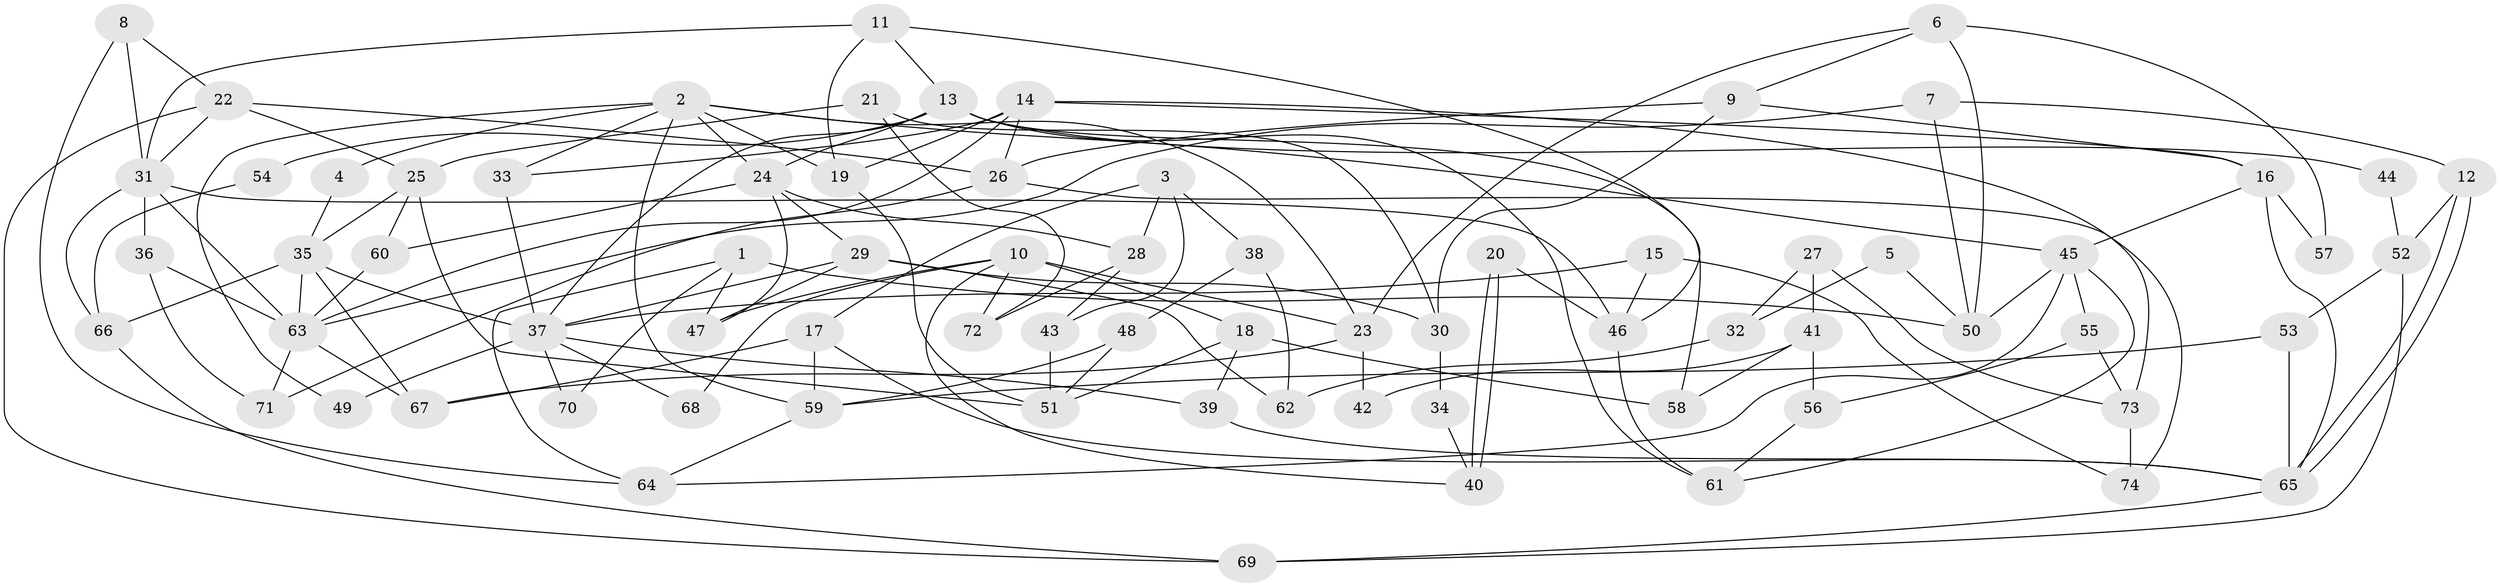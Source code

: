 // coarse degree distribution, {8: 0.03225806451612903, 15: 0.03225806451612903, 6: 0.16129032258064516, 2: 0.12903225806451613, 5: 0.06451612903225806, 10: 0.03225806451612903, 7: 0.0967741935483871, 3: 0.2903225806451613, 9: 0.03225806451612903, 4: 0.12903225806451613}
// Generated by graph-tools (version 1.1) at 2025/51/03/04/25 22:51:14]
// undirected, 74 vertices, 148 edges
graph export_dot {
  node [color=gray90,style=filled];
  1;
  2;
  3;
  4;
  5;
  6;
  7;
  8;
  9;
  10;
  11;
  12;
  13;
  14;
  15;
  16;
  17;
  18;
  19;
  20;
  21;
  22;
  23;
  24;
  25;
  26;
  27;
  28;
  29;
  30;
  31;
  32;
  33;
  34;
  35;
  36;
  37;
  38;
  39;
  40;
  41;
  42;
  43;
  44;
  45;
  46;
  47;
  48;
  49;
  50;
  51;
  52;
  53;
  54;
  55;
  56;
  57;
  58;
  59;
  60;
  61;
  62;
  63;
  64;
  65;
  66;
  67;
  68;
  69;
  70;
  71;
  72;
  73;
  74;
  1 -- 50;
  1 -- 64;
  1 -- 47;
  1 -- 70;
  2 -- 59;
  2 -- 45;
  2 -- 4;
  2 -- 19;
  2 -- 23;
  2 -- 24;
  2 -- 33;
  2 -- 49;
  3 -- 17;
  3 -- 28;
  3 -- 38;
  3 -- 43;
  4 -- 35;
  5 -- 50;
  5 -- 32;
  6 -- 23;
  6 -- 9;
  6 -- 50;
  6 -- 57;
  7 -- 50;
  7 -- 63;
  7 -- 12;
  8 -- 31;
  8 -- 22;
  8 -- 64;
  9 -- 30;
  9 -- 26;
  9 -- 16;
  10 -- 47;
  10 -- 18;
  10 -- 23;
  10 -- 40;
  10 -- 68;
  10 -- 72;
  11 -- 31;
  11 -- 19;
  11 -- 13;
  11 -- 46;
  12 -- 65;
  12 -- 65;
  12 -- 52;
  13 -- 24;
  13 -- 37;
  13 -- 44;
  13 -- 54;
  13 -- 58;
  13 -- 61;
  14 -- 16;
  14 -- 33;
  14 -- 19;
  14 -- 26;
  14 -- 63;
  14 -- 73;
  15 -- 37;
  15 -- 46;
  15 -- 74;
  16 -- 65;
  16 -- 45;
  16 -- 57;
  17 -- 67;
  17 -- 65;
  17 -- 59;
  18 -- 51;
  18 -- 39;
  18 -- 58;
  19 -- 51;
  20 -- 40;
  20 -- 40;
  20 -- 46;
  21 -- 72;
  21 -- 25;
  21 -- 30;
  22 -- 69;
  22 -- 26;
  22 -- 25;
  22 -- 31;
  23 -- 42;
  23 -- 67;
  24 -- 29;
  24 -- 28;
  24 -- 47;
  24 -- 60;
  25 -- 60;
  25 -- 35;
  25 -- 51;
  26 -- 71;
  26 -- 74;
  27 -- 73;
  27 -- 41;
  27 -- 32;
  28 -- 43;
  28 -- 72;
  29 -- 37;
  29 -- 47;
  29 -- 30;
  29 -- 62;
  30 -- 34;
  31 -- 63;
  31 -- 36;
  31 -- 46;
  31 -- 66;
  32 -- 62;
  33 -- 37;
  34 -- 40;
  35 -- 67;
  35 -- 37;
  35 -- 63;
  35 -- 66;
  36 -- 63;
  36 -- 71;
  37 -- 39;
  37 -- 49;
  37 -- 68;
  37 -- 70;
  38 -- 48;
  38 -- 62;
  39 -- 65;
  41 -- 56;
  41 -- 58;
  41 -- 42;
  43 -- 51;
  44 -- 52;
  45 -- 61;
  45 -- 50;
  45 -- 55;
  45 -- 64;
  46 -- 61;
  48 -- 51;
  48 -- 59;
  52 -- 53;
  52 -- 69;
  53 -- 59;
  53 -- 65;
  54 -- 66;
  55 -- 73;
  55 -- 56;
  56 -- 61;
  59 -- 64;
  60 -- 63;
  63 -- 67;
  63 -- 71;
  65 -- 69;
  66 -- 69;
  73 -- 74;
}
